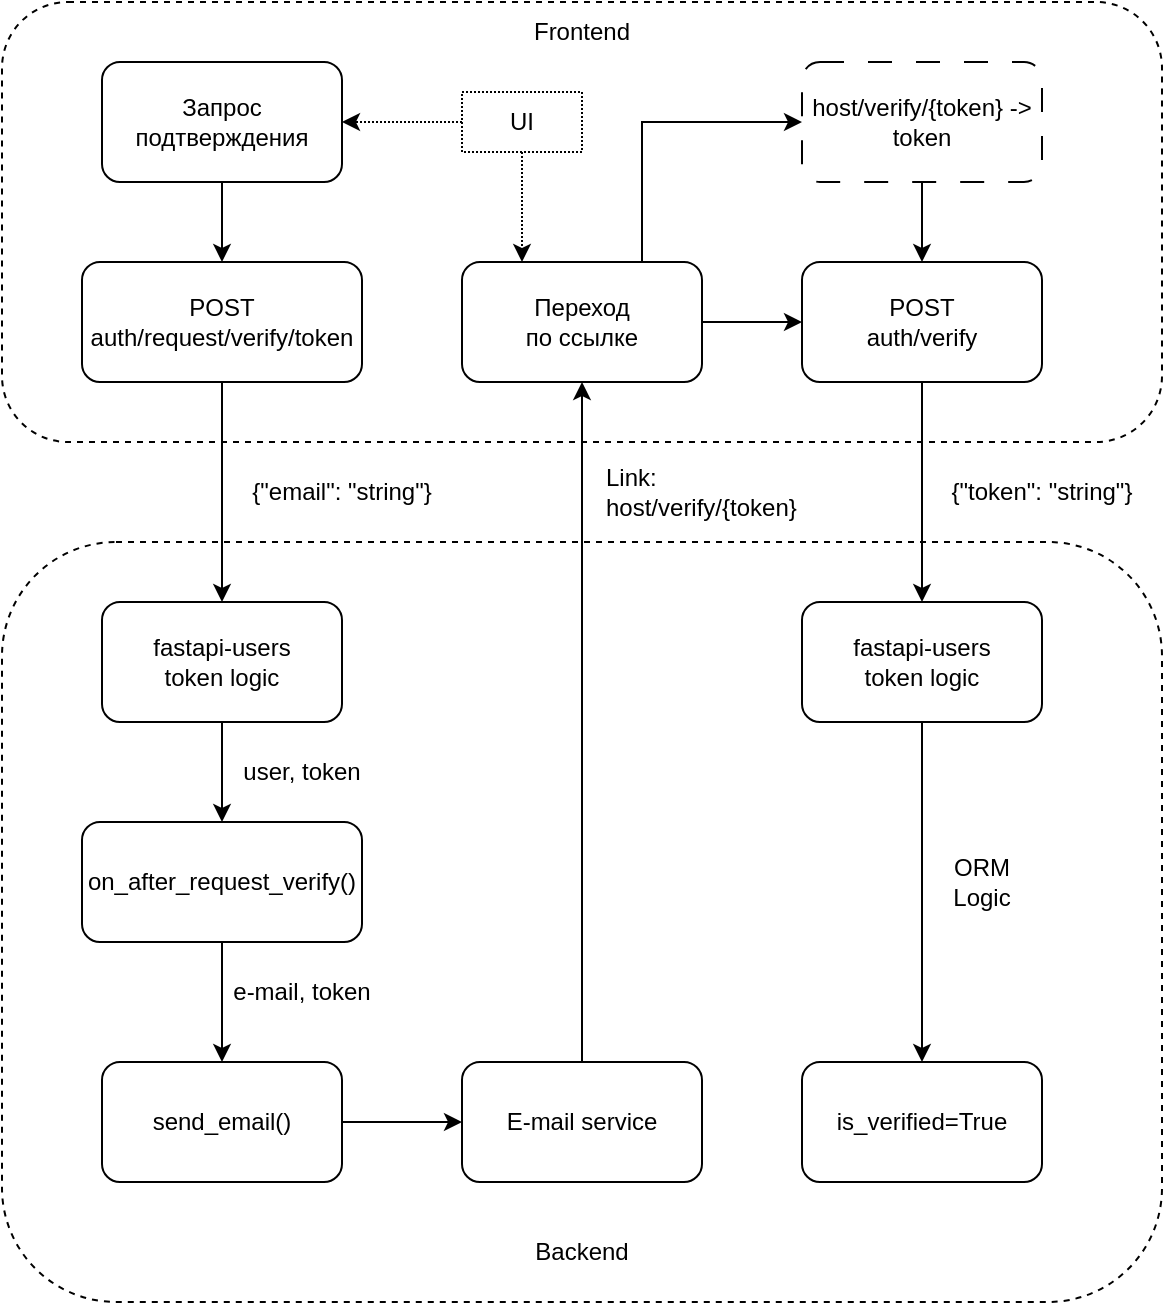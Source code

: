 <mxfile version="24.7.17">
  <diagram name="Page-1" id="APs8vvQPuLp6Ale2lWWG">
    <mxGraphModel dx="1077" dy="570" grid="1" gridSize="10" guides="1" tooltips="1" connect="1" arrows="1" fold="1" page="1" pageScale="1" pageWidth="827" pageHeight="1169" math="0" shadow="0">
      <root>
        <mxCell id="0" />
        <mxCell id="1" parent="0" />
        <mxCell id="QIHIGEoe0t1mIqJ5w2Qy-16" value="" style="rounded=1;whiteSpace=wrap;html=1;dashed=1;" vertex="1" parent="1">
          <mxGeometry x="230" y="10" width="580" height="220" as="geometry" />
        </mxCell>
        <mxCell id="QIHIGEoe0t1mIqJ5w2Qy-5" style="edgeStyle=orthogonalEdgeStyle;rounded=0;orthogonalLoop=1;jettySize=auto;html=1;exitX=0.5;exitY=1;exitDx=0;exitDy=0;entryX=0.5;entryY=0;entryDx=0;entryDy=0;" edge="1" parent="1" source="QIHIGEoe0t1mIqJ5w2Qy-1" target="QIHIGEoe0t1mIqJ5w2Qy-2">
          <mxGeometry relative="1" as="geometry" />
        </mxCell>
        <mxCell id="QIHIGEoe0t1mIqJ5w2Qy-1" value="Запрос подтверждения" style="rounded=1;whiteSpace=wrap;html=1;" vertex="1" parent="1">
          <mxGeometry x="280" y="40" width="120" height="60" as="geometry" />
        </mxCell>
        <mxCell id="QIHIGEoe0t1mIqJ5w2Qy-2" value="&lt;div&gt;POST&lt;/div&gt;&lt;div&gt;auth/request/verify/token&lt;/div&gt;" style="rounded=1;whiteSpace=wrap;html=1;" vertex="1" parent="1">
          <mxGeometry x="270" y="140" width="140" height="60" as="geometry" />
        </mxCell>
        <mxCell id="QIHIGEoe0t1mIqJ5w2Qy-46" style="edgeStyle=orthogonalEdgeStyle;rounded=0;orthogonalLoop=1;jettySize=auto;html=1;entryX=1;entryY=0.5;entryDx=0;entryDy=0;dashed=1;dashPattern=1 1;" edge="1" parent="1" source="QIHIGEoe0t1mIqJ5w2Qy-17" target="QIHIGEoe0t1mIqJ5w2Qy-1">
          <mxGeometry relative="1" as="geometry" />
        </mxCell>
        <mxCell id="QIHIGEoe0t1mIqJ5w2Qy-47" style="edgeStyle=orthogonalEdgeStyle;rounded=0;orthogonalLoop=1;jettySize=auto;html=1;entryX=0.25;entryY=0;entryDx=0;entryDy=0;dashed=1;dashPattern=1 1;" edge="1" parent="1" source="QIHIGEoe0t1mIqJ5w2Qy-17" target="QIHIGEoe0t1mIqJ5w2Qy-32">
          <mxGeometry relative="1" as="geometry" />
        </mxCell>
        <mxCell id="QIHIGEoe0t1mIqJ5w2Qy-17" value="UI" style="text;html=1;align=center;verticalAlign=middle;whiteSpace=wrap;rounded=0;strokeColor=default;dashed=1;dashPattern=1 1;" vertex="1" parent="1">
          <mxGeometry x="460" y="55" width="60" height="30" as="geometry" />
        </mxCell>
        <mxCell id="QIHIGEoe0t1mIqJ5w2Qy-24" value="" style="rounded=1;whiteSpace=wrap;html=1;dashed=1;" vertex="1" parent="1">
          <mxGeometry x="230" y="280" width="580" height="380" as="geometry" />
        </mxCell>
        <mxCell id="QIHIGEoe0t1mIqJ5w2Qy-38" style="edgeStyle=orthogonalEdgeStyle;rounded=0;orthogonalLoop=1;jettySize=auto;html=1;entryX=0.5;entryY=0;entryDx=0;entryDy=0;" edge="1" parent="1" source="QIHIGEoe0t1mIqJ5w2Qy-28" target="QIHIGEoe0t1mIqJ5w2Qy-37">
          <mxGeometry relative="1" as="geometry" />
        </mxCell>
        <mxCell id="QIHIGEoe0t1mIqJ5w2Qy-28" value="&lt;div&gt;POST&lt;/div&gt;&lt;div&gt;auth/verify&lt;/div&gt;" style="rounded=1;whiteSpace=wrap;html=1;" vertex="1" parent="1">
          <mxGeometry x="630" y="140" width="120" height="60" as="geometry" />
        </mxCell>
        <mxCell id="QIHIGEoe0t1mIqJ5w2Qy-11" style="edgeStyle=orthogonalEdgeStyle;rounded=0;orthogonalLoop=1;jettySize=auto;html=1;entryX=0.5;entryY=0;entryDx=0;entryDy=0;" edge="1" parent="1" source="QIHIGEoe0t1mIqJ5w2Qy-8" target="QIHIGEoe0t1mIqJ5w2Qy-10">
          <mxGeometry relative="1" as="geometry" />
        </mxCell>
        <mxCell id="QIHIGEoe0t1mIqJ5w2Qy-8" value="on_after_request_verify()" style="rounded=1;whiteSpace=wrap;html=1;" vertex="1" parent="1">
          <mxGeometry x="270" y="420" width="140" height="60" as="geometry" />
        </mxCell>
        <mxCell id="QIHIGEoe0t1mIqJ5w2Qy-29" style="edgeStyle=orthogonalEdgeStyle;rounded=0;orthogonalLoop=1;jettySize=auto;html=1;entryX=0;entryY=0.5;entryDx=0;entryDy=0;" edge="1" parent="1" source="QIHIGEoe0t1mIqJ5w2Qy-10" target="QIHIGEoe0t1mIqJ5w2Qy-25">
          <mxGeometry relative="1" as="geometry" />
        </mxCell>
        <mxCell id="QIHIGEoe0t1mIqJ5w2Qy-10" value="send_email()" style="rounded=1;whiteSpace=wrap;html=1;" vertex="1" parent="1">
          <mxGeometry x="280" y="540" width="120" height="60" as="geometry" />
        </mxCell>
        <mxCell id="QIHIGEoe0t1mIqJ5w2Qy-18" value="{&quot;email&quot;: &quot;string&quot;}" style="text;html=1;align=center;verticalAlign=middle;whiteSpace=wrap;rounded=0;strokeColor=none;dashed=1;" vertex="1" parent="1">
          <mxGeometry x="350" y="240" width="100" height="30" as="geometry" />
        </mxCell>
        <mxCell id="QIHIGEoe0t1mIqJ5w2Qy-21" style="edgeStyle=orthogonalEdgeStyle;rounded=0;orthogonalLoop=1;jettySize=auto;html=1;entryX=0.5;entryY=0;entryDx=0;entryDy=0;" edge="1" parent="1" source="QIHIGEoe0t1mIqJ5w2Qy-19" target="QIHIGEoe0t1mIqJ5w2Qy-8">
          <mxGeometry relative="1" as="geometry" />
        </mxCell>
        <mxCell id="QIHIGEoe0t1mIqJ5w2Qy-19" value="&lt;div&gt;fastapi-users&lt;/div&gt;&lt;div&gt;token logic&lt;br&gt;&lt;/div&gt;" style="rounded=1;whiteSpace=wrap;html=1;" vertex="1" parent="1">
          <mxGeometry x="280" y="310" width="120" height="60" as="geometry" />
        </mxCell>
        <mxCell id="QIHIGEoe0t1mIqJ5w2Qy-22" value="user, token" style="text;html=1;align=center;verticalAlign=middle;whiteSpace=wrap;rounded=0;strokeColor=none;dashed=1;" vertex="1" parent="1">
          <mxGeometry x="330" y="380" width="100" height="30" as="geometry" />
        </mxCell>
        <mxCell id="QIHIGEoe0t1mIqJ5w2Qy-23" value="e-mail, token" style="text;html=1;align=center;verticalAlign=middle;whiteSpace=wrap;rounded=0;strokeColor=none;dashed=1;" vertex="1" parent="1">
          <mxGeometry x="330" y="490" width="100" height="30" as="geometry" />
        </mxCell>
        <mxCell id="QIHIGEoe0t1mIqJ5w2Qy-33" style="edgeStyle=orthogonalEdgeStyle;rounded=0;orthogonalLoop=1;jettySize=auto;html=1;entryX=0.5;entryY=1;entryDx=0;entryDy=0;" edge="1" parent="1" source="QIHIGEoe0t1mIqJ5w2Qy-25" target="QIHIGEoe0t1mIqJ5w2Qy-32">
          <mxGeometry relative="1" as="geometry" />
        </mxCell>
        <mxCell id="QIHIGEoe0t1mIqJ5w2Qy-25" value="E-mail service" style="rounded=1;whiteSpace=wrap;html=1;" vertex="1" parent="1">
          <mxGeometry x="460" y="540" width="120" height="60" as="geometry" />
        </mxCell>
        <mxCell id="QIHIGEoe0t1mIqJ5w2Qy-27" value="&lt;div&gt;Link:&lt;br&gt;&lt;/div&gt;&lt;div&gt;host/verify/{token}&lt;/div&gt;" style="text;html=1;align=left;verticalAlign=middle;whiteSpace=wrap;rounded=0;strokeColor=none;dashed=1;" vertex="1" parent="1">
          <mxGeometry x="530" y="240" width="100" height="30" as="geometry" />
        </mxCell>
        <mxCell id="QIHIGEoe0t1mIqJ5w2Qy-20" style="edgeStyle=orthogonalEdgeStyle;rounded=0;orthogonalLoop=1;jettySize=auto;html=1;entryX=0.5;entryY=0;entryDx=0;entryDy=0;" edge="1" parent="1" source="QIHIGEoe0t1mIqJ5w2Qy-2" target="QIHIGEoe0t1mIqJ5w2Qy-19">
          <mxGeometry relative="1" as="geometry" />
        </mxCell>
        <mxCell id="QIHIGEoe0t1mIqJ5w2Qy-36" style="edgeStyle=orthogonalEdgeStyle;rounded=0;orthogonalLoop=1;jettySize=auto;html=1;entryX=0;entryY=0.5;entryDx=0;entryDy=0;" edge="1" parent="1" source="QIHIGEoe0t1mIqJ5w2Qy-32" target="QIHIGEoe0t1mIqJ5w2Qy-28">
          <mxGeometry relative="1" as="geometry" />
        </mxCell>
        <mxCell id="QIHIGEoe0t1mIqJ5w2Qy-40" style="edgeStyle=orthogonalEdgeStyle;rounded=0;orthogonalLoop=1;jettySize=auto;html=1;entryX=0;entryY=0.5;entryDx=0;entryDy=0;exitX=0.75;exitY=0;exitDx=0;exitDy=0;" edge="1" parent="1" source="QIHIGEoe0t1mIqJ5w2Qy-32" target="QIHIGEoe0t1mIqJ5w2Qy-39">
          <mxGeometry relative="1" as="geometry" />
        </mxCell>
        <mxCell id="QIHIGEoe0t1mIqJ5w2Qy-32" value="&lt;div&gt;Переход&lt;/div&gt;&lt;div&gt;по ссылке&lt;br&gt;&lt;/div&gt;" style="rounded=1;whiteSpace=wrap;html=1;" vertex="1" parent="1">
          <mxGeometry x="460" y="140" width="120" height="60" as="geometry" />
        </mxCell>
        <mxCell id="QIHIGEoe0t1mIqJ5w2Qy-35" value="{&quot;token&quot;: &quot;string&quot;}" style="text;html=1;align=center;verticalAlign=middle;whiteSpace=wrap;rounded=0;strokeColor=none;dashed=1;" vertex="1" parent="1">
          <mxGeometry x="700" y="240" width="100" height="30" as="geometry" />
        </mxCell>
        <mxCell id="QIHIGEoe0t1mIqJ5w2Qy-43" style="edgeStyle=orthogonalEdgeStyle;rounded=0;orthogonalLoop=1;jettySize=auto;html=1;entryX=0.5;entryY=0;entryDx=0;entryDy=0;" edge="1" parent="1" source="QIHIGEoe0t1mIqJ5w2Qy-37" target="QIHIGEoe0t1mIqJ5w2Qy-42">
          <mxGeometry relative="1" as="geometry" />
        </mxCell>
        <mxCell id="QIHIGEoe0t1mIqJ5w2Qy-37" value="&lt;div&gt;fastapi-users&lt;/div&gt;&lt;div&gt;token logic&lt;br&gt;&lt;/div&gt;" style="rounded=1;whiteSpace=wrap;html=1;" vertex="1" parent="1">
          <mxGeometry x="630" y="310" width="120" height="60" as="geometry" />
        </mxCell>
        <mxCell id="QIHIGEoe0t1mIqJ5w2Qy-41" style="edgeStyle=orthogonalEdgeStyle;rounded=0;orthogonalLoop=1;jettySize=auto;html=1;exitX=0.5;exitY=1;exitDx=0;exitDy=0;entryX=0.5;entryY=0;entryDx=0;entryDy=0;" edge="1" parent="1" source="QIHIGEoe0t1mIqJ5w2Qy-39" target="QIHIGEoe0t1mIqJ5w2Qy-28">
          <mxGeometry relative="1" as="geometry" />
        </mxCell>
        <mxCell id="QIHIGEoe0t1mIqJ5w2Qy-39" value="&lt;div&gt;host/verify/{token} -&amp;gt;&lt;/div&gt;&lt;div&gt;token&lt;br&gt;&lt;/div&gt;" style="rounded=1;whiteSpace=wrap;html=1;dashed=1;dashPattern=12 12;" vertex="1" parent="1">
          <mxGeometry x="630" y="40" width="120" height="60" as="geometry" />
        </mxCell>
        <mxCell id="QIHIGEoe0t1mIqJ5w2Qy-42" value="is_verified=True" style="rounded=1;whiteSpace=wrap;html=1;" vertex="1" parent="1">
          <mxGeometry x="630" y="540" width="120" height="60" as="geometry" />
        </mxCell>
        <mxCell id="QIHIGEoe0t1mIqJ5w2Qy-44" value="Backend" style="text;html=1;align=center;verticalAlign=middle;whiteSpace=wrap;rounded=0;strokeColor=none;dashed=1;" vertex="1" parent="1">
          <mxGeometry x="490" y="620" width="60" height="30" as="geometry" />
        </mxCell>
        <mxCell id="QIHIGEoe0t1mIqJ5w2Qy-45" value="Frontend" style="text;html=1;align=center;verticalAlign=middle;whiteSpace=wrap;rounded=0;strokeColor=none;dashed=1;" vertex="1" parent="1">
          <mxGeometry x="490" y="10" width="60" height="30" as="geometry" />
        </mxCell>
        <mxCell id="QIHIGEoe0t1mIqJ5w2Qy-48" value="ORM Logic" style="text;html=1;align=center;verticalAlign=middle;whiteSpace=wrap;rounded=0;" vertex="1" parent="1">
          <mxGeometry x="690" y="435" width="60" height="30" as="geometry" />
        </mxCell>
      </root>
    </mxGraphModel>
  </diagram>
</mxfile>
